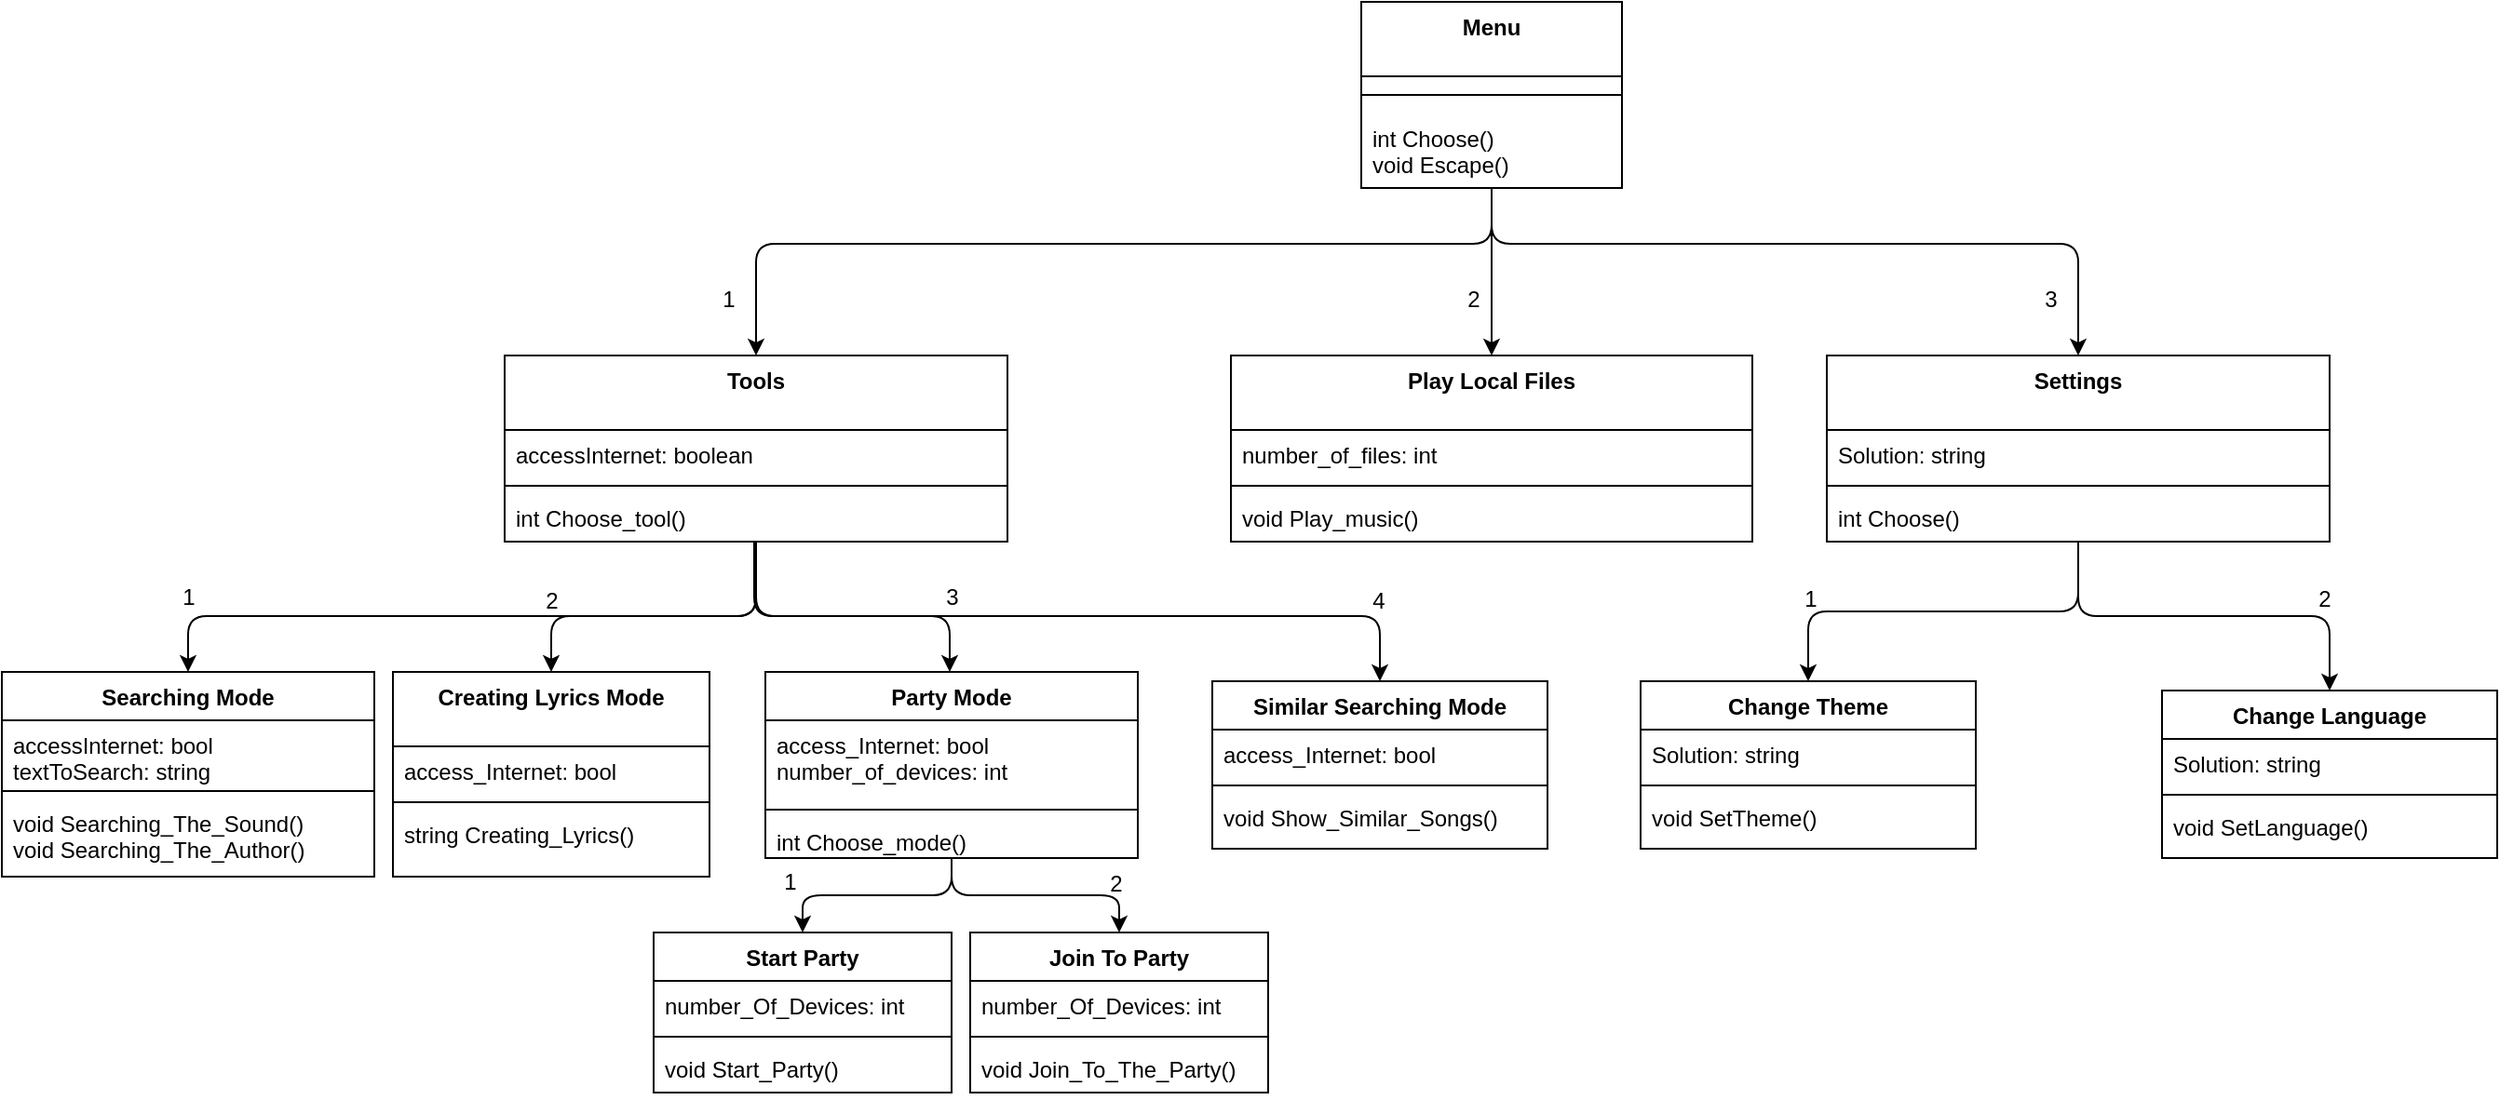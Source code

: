 <mxfile version="17.4.0" type="github">
  <diagram id="C5RBs43oDa-KdzZeNtuy" name="Page-1">
    <mxGraphModel dx="2105" dy="611" grid="1" gridSize="10" guides="1" tooltips="1" connect="1" arrows="1" fold="1" page="1" pageScale="1" pageWidth="827" pageHeight="1169" math="0" shadow="0">
      <root>
        <mxCell id="WIyWlLk6GJQsqaUBKTNV-0" />
        <mxCell id="WIyWlLk6GJQsqaUBKTNV-1" parent="WIyWlLk6GJQsqaUBKTNV-0" />
        <mxCell id="SjC82yO2K8FWHGtNP7TR-21" style="edgeStyle=orthogonalEdgeStyle;rounded=1;sketch=0;orthogonalLoop=1;jettySize=auto;html=1;entryX=0.5;entryY=0;entryDx=0;entryDy=0;" edge="1" parent="WIyWlLk6GJQsqaUBKTNV-1" source="Bt7MNoxX4kMA5P5jyk8v-60" target="Bt7MNoxX4kMA5P5jyk8v-68">
          <mxGeometry relative="1" as="geometry" />
        </mxCell>
        <mxCell id="SjC82yO2K8FWHGtNP7TR-22" style="edgeStyle=orthogonalEdgeStyle;rounded=1;sketch=0;orthogonalLoop=1;jettySize=auto;html=1;entryX=0.5;entryY=0;entryDx=0;entryDy=0;" edge="1" parent="WIyWlLk6GJQsqaUBKTNV-1" source="Bt7MNoxX4kMA5P5jyk8v-60" target="Bt7MNoxX4kMA5P5jyk8v-64">
          <mxGeometry relative="1" as="geometry" />
        </mxCell>
        <mxCell id="Bt7MNoxX4kMA5P5jyk8v-60" value="Party Mode" style="swimlane;fontStyle=1;align=center;verticalAlign=top;childLayout=stackLayout;horizontal=1;startSize=26;horizontalStack=0;resizeParent=1;resizeParentMax=0;resizeLast=0;collapsible=1;marginBottom=0;" parent="WIyWlLk6GJQsqaUBKTNV-1" vertex="1">
          <mxGeometry x="-330" y="430" width="200" height="100" as="geometry" />
        </mxCell>
        <mxCell id="Bt7MNoxX4kMA5P5jyk8v-61" value="access_Internet: bool&#xa;number_of_devices: int" style="text;strokeColor=none;fillColor=none;align=left;verticalAlign=top;spacingLeft=4;spacingRight=4;overflow=hidden;rotatable=0;points=[[0,0.5],[1,0.5]];portConstraint=eastwest;" parent="Bt7MNoxX4kMA5P5jyk8v-60" vertex="1">
          <mxGeometry y="26" width="200" height="44" as="geometry" />
        </mxCell>
        <mxCell id="Bt7MNoxX4kMA5P5jyk8v-62" value="" style="line;strokeWidth=1;fillColor=none;align=left;verticalAlign=middle;spacingTop=-1;spacingLeft=3;spacingRight=3;rotatable=0;labelPosition=right;points=[];portConstraint=eastwest;" parent="Bt7MNoxX4kMA5P5jyk8v-60" vertex="1">
          <mxGeometry y="70" width="200" height="8" as="geometry" />
        </mxCell>
        <mxCell id="Bt7MNoxX4kMA5P5jyk8v-63" value="int Choose_mode()" style="text;strokeColor=none;fillColor=none;align=left;verticalAlign=top;spacingLeft=4;spacingRight=4;overflow=hidden;rotatable=0;points=[[0,0.5],[1,0.5]];portConstraint=eastwest;" parent="Bt7MNoxX4kMA5P5jyk8v-60" vertex="1">
          <mxGeometry y="78" width="200" height="22" as="geometry" />
        </mxCell>
        <mxCell id="Bt7MNoxX4kMA5P5jyk8v-64" value="Start Party" style="swimlane;fontStyle=1;align=center;verticalAlign=top;childLayout=stackLayout;horizontal=1;startSize=26;horizontalStack=0;resizeParent=1;resizeParentMax=0;resizeLast=0;collapsible=1;marginBottom=0;" parent="WIyWlLk6GJQsqaUBKTNV-1" vertex="1">
          <mxGeometry x="-390" y="570" width="160" height="86" as="geometry" />
        </mxCell>
        <mxCell id="Bt7MNoxX4kMA5P5jyk8v-65" value="number_Of_Devices: int" style="text;strokeColor=none;fillColor=none;align=left;verticalAlign=top;spacingLeft=4;spacingRight=4;overflow=hidden;rotatable=0;points=[[0,0.5],[1,0.5]];portConstraint=eastwest;" parent="Bt7MNoxX4kMA5P5jyk8v-64" vertex="1">
          <mxGeometry y="26" width="160" height="26" as="geometry" />
        </mxCell>
        <mxCell id="Bt7MNoxX4kMA5P5jyk8v-66" value="" style="line;strokeWidth=1;fillColor=none;align=left;verticalAlign=middle;spacingTop=-1;spacingLeft=3;spacingRight=3;rotatable=0;labelPosition=right;points=[];portConstraint=eastwest;" parent="Bt7MNoxX4kMA5P5jyk8v-64" vertex="1">
          <mxGeometry y="52" width="160" height="8" as="geometry" />
        </mxCell>
        <mxCell id="Bt7MNoxX4kMA5P5jyk8v-67" value="void Start_Party()" style="text;strokeColor=none;fillColor=none;align=left;verticalAlign=top;spacingLeft=4;spacingRight=4;overflow=hidden;rotatable=0;points=[[0,0.5],[1,0.5]];portConstraint=eastwest;" parent="Bt7MNoxX4kMA5P5jyk8v-64" vertex="1">
          <mxGeometry y="60" width="160" height="26" as="geometry" />
        </mxCell>
        <mxCell id="Bt7MNoxX4kMA5P5jyk8v-68" value="Join To Party" style="swimlane;fontStyle=1;align=center;verticalAlign=top;childLayout=stackLayout;horizontal=1;startSize=26;horizontalStack=0;resizeParent=1;resizeParentMax=0;resizeLast=0;collapsible=1;marginBottom=0;" parent="WIyWlLk6GJQsqaUBKTNV-1" vertex="1">
          <mxGeometry x="-220" y="570" width="160" height="86" as="geometry" />
        </mxCell>
        <mxCell id="Bt7MNoxX4kMA5P5jyk8v-69" value="number_Of_Devices: int" style="text;strokeColor=none;fillColor=none;align=left;verticalAlign=top;spacingLeft=4;spacingRight=4;overflow=hidden;rotatable=0;points=[[0,0.5],[1,0.5]];portConstraint=eastwest;" parent="Bt7MNoxX4kMA5P5jyk8v-68" vertex="1">
          <mxGeometry y="26" width="160" height="26" as="geometry" />
        </mxCell>
        <mxCell id="Bt7MNoxX4kMA5P5jyk8v-70" value="" style="line;strokeWidth=1;fillColor=none;align=left;verticalAlign=middle;spacingTop=-1;spacingLeft=3;spacingRight=3;rotatable=0;labelPosition=right;points=[];portConstraint=eastwest;" parent="Bt7MNoxX4kMA5P5jyk8v-68" vertex="1">
          <mxGeometry y="52" width="160" height="8" as="geometry" />
        </mxCell>
        <mxCell id="Bt7MNoxX4kMA5P5jyk8v-71" value="void Join_To_The_Party()" style="text;strokeColor=none;fillColor=none;align=left;verticalAlign=top;spacingLeft=4;spacingRight=4;overflow=hidden;rotatable=0;points=[[0,0.5],[1,0.5]];portConstraint=eastwest;" parent="Bt7MNoxX4kMA5P5jyk8v-68" vertex="1">
          <mxGeometry y="60" width="160" height="26" as="geometry" />
        </mxCell>
        <mxCell id="Bt7MNoxX4kMA5P5jyk8v-73" value="Searching Mode" style="swimlane;fontStyle=1;align=center;verticalAlign=top;childLayout=stackLayout;horizontal=1;startSize=26;horizontalStack=0;resizeParent=1;resizeParentMax=0;resizeLast=0;collapsible=1;marginBottom=0;" parent="WIyWlLk6GJQsqaUBKTNV-1" vertex="1">
          <mxGeometry x="-740" y="430" width="200" height="110" as="geometry" />
        </mxCell>
        <mxCell id="Bt7MNoxX4kMA5P5jyk8v-74" value="accessInternet: bool&#xa;textToSearch: string" style="text;strokeColor=none;fillColor=none;align=left;verticalAlign=top;spacingLeft=4;spacingRight=4;overflow=hidden;rotatable=0;points=[[0,0.5],[1,0.5]];portConstraint=eastwest;" parent="Bt7MNoxX4kMA5P5jyk8v-73" vertex="1">
          <mxGeometry y="26" width="200" height="34" as="geometry" />
        </mxCell>
        <mxCell id="Bt7MNoxX4kMA5P5jyk8v-75" value="" style="line;strokeWidth=1;fillColor=none;align=left;verticalAlign=middle;spacingTop=-1;spacingLeft=3;spacingRight=3;rotatable=0;labelPosition=right;points=[];portConstraint=eastwest;" parent="Bt7MNoxX4kMA5P5jyk8v-73" vertex="1">
          <mxGeometry y="60" width="200" height="8" as="geometry" />
        </mxCell>
        <mxCell id="Bt7MNoxX4kMA5P5jyk8v-76" value="void Searching_The_Sound()&#xa;void Searching_The_Author()" style="text;strokeColor=none;fillColor=none;align=left;verticalAlign=top;spacingLeft=4;spacingRight=4;overflow=hidden;rotatable=0;points=[[0,0.5],[1,0.5]];portConstraint=eastwest;" parent="Bt7MNoxX4kMA5P5jyk8v-73" vertex="1">
          <mxGeometry y="68" width="200" height="42" as="geometry" />
        </mxCell>
        <mxCell id="Bt7MNoxX4kMA5P5jyk8v-78" value="Similar Searching Mode" style="swimlane;fontStyle=1;align=center;verticalAlign=top;childLayout=stackLayout;horizontal=1;startSize=26;horizontalStack=0;resizeParent=1;resizeParentMax=0;resizeLast=0;collapsible=1;marginBottom=0;" parent="WIyWlLk6GJQsqaUBKTNV-1" vertex="1">
          <mxGeometry x="-90" y="435" width="180" height="90" as="geometry" />
        </mxCell>
        <mxCell id="Bt7MNoxX4kMA5P5jyk8v-79" value="access_Internet: bool" style="text;strokeColor=none;fillColor=none;align=left;verticalAlign=top;spacingLeft=4;spacingRight=4;overflow=hidden;rotatable=0;points=[[0,0.5],[1,0.5]];portConstraint=eastwest;" parent="Bt7MNoxX4kMA5P5jyk8v-78" vertex="1">
          <mxGeometry y="26" width="180" height="26" as="geometry" />
        </mxCell>
        <mxCell id="Bt7MNoxX4kMA5P5jyk8v-80" value="" style="line;strokeWidth=1;fillColor=none;align=left;verticalAlign=middle;spacingTop=-1;spacingLeft=3;spacingRight=3;rotatable=0;labelPosition=right;points=[];portConstraint=eastwest;" parent="Bt7MNoxX4kMA5P5jyk8v-78" vertex="1">
          <mxGeometry y="52" width="180" height="8" as="geometry" />
        </mxCell>
        <mxCell id="Bt7MNoxX4kMA5P5jyk8v-81" value="void Show_Similar_Songs()" style="text;strokeColor=none;fillColor=none;align=left;verticalAlign=top;spacingLeft=4;spacingRight=4;overflow=hidden;rotatable=0;points=[[0,0.5],[1,0.5]];portConstraint=eastwest;" parent="Bt7MNoxX4kMA5P5jyk8v-78" vertex="1">
          <mxGeometry y="60" width="180" height="30" as="geometry" />
        </mxCell>
        <mxCell id="Bt7MNoxX4kMA5P5jyk8v-83" value="Creating Lyrics Mode" style="swimlane;fontStyle=1;align=center;verticalAlign=top;childLayout=stackLayout;horizontal=1;startSize=40;horizontalStack=0;resizeParent=1;resizeParentMax=0;resizeLast=0;collapsible=1;marginBottom=0;" parent="WIyWlLk6GJQsqaUBKTNV-1" vertex="1">
          <mxGeometry x="-530" y="430" width="170" height="110" as="geometry" />
        </mxCell>
        <mxCell id="Bt7MNoxX4kMA5P5jyk8v-84" value="access_Internet: bool" style="text;strokeColor=none;fillColor=none;align=left;verticalAlign=top;spacingLeft=4;spacingRight=4;overflow=hidden;rotatable=0;points=[[0,0.5],[1,0.5]];portConstraint=eastwest;" parent="Bt7MNoxX4kMA5P5jyk8v-83" vertex="1">
          <mxGeometry y="40" width="170" height="26" as="geometry" />
        </mxCell>
        <mxCell id="Bt7MNoxX4kMA5P5jyk8v-85" value="" style="line;strokeWidth=1;fillColor=none;align=left;verticalAlign=middle;spacingTop=-1;spacingLeft=3;spacingRight=3;rotatable=0;labelPosition=right;points=[];portConstraint=eastwest;" parent="Bt7MNoxX4kMA5P5jyk8v-83" vertex="1">
          <mxGeometry y="66" width="170" height="8" as="geometry" />
        </mxCell>
        <mxCell id="Bt7MNoxX4kMA5P5jyk8v-86" value="string Creating_Lyrics()" style="text;strokeColor=none;fillColor=none;align=left;verticalAlign=top;spacingLeft=4;spacingRight=4;overflow=hidden;rotatable=0;points=[[0,0.5],[1,0.5]];portConstraint=eastwest;" parent="Bt7MNoxX4kMA5P5jyk8v-83" vertex="1">
          <mxGeometry y="74" width="170" height="36" as="geometry" />
        </mxCell>
        <mxCell id="SjC82yO2K8FWHGtNP7TR-16" style="edgeStyle=orthogonalEdgeStyle;curved=0;rounded=1;sketch=0;orthogonalLoop=1;jettySize=auto;html=1;entryX=0.5;entryY=0;entryDx=0;entryDy=0;" edge="1" parent="WIyWlLk6GJQsqaUBKTNV-1" source="Bt7MNoxX4kMA5P5jyk8v-96" target="Bt7MNoxX4kMA5P5jyk8v-78">
          <mxGeometry relative="1" as="geometry">
            <Array as="points">
              <mxPoint x="-335" y="400" />
              <mxPoint y="400" />
            </Array>
          </mxGeometry>
        </mxCell>
        <mxCell id="SjC82yO2K8FWHGtNP7TR-17" style="edgeStyle=orthogonalEdgeStyle;curved=0;rounded=1;sketch=0;orthogonalLoop=1;jettySize=auto;html=1;entryX=0.5;entryY=0;entryDx=0;entryDy=0;" edge="1" parent="WIyWlLk6GJQsqaUBKTNV-1">
          <mxGeometry relative="1" as="geometry">
            <mxPoint x="-336" y="360.0" as="sourcePoint" />
            <mxPoint x="-231" y="430.0" as="targetPoint" />
            <Array as="points">
              <mxPoint x="-336" y="400" />
              <mxPoint x="-231" y="400" />
            </Array>
          </mxGeometry>
        </mxCell>
        <mxCell id="SjC82yO2K8FWHGtNP7TR-18" style="edgeStyle=orthogonalEdgeStyle;curved=0;rounded=1;sketch=0;orthogonalLoop=1;jettySize=auto;html=1;entryX=0.5;entryY=0;entryDx=0;entryDy=0;" edge="1" parent="WIyWlLk6GJQsqaUBKTNV-1" source="Bt7MNoxX4kMA5P5jyk8v-96" target="Bt7MNoxX4kMA5P5jyk8v-83">
          <mxGeometry relative="1" as="geometry">
            <Array as="points">
              <mxPoint x="-335" y="400" />
              <mxPoint x="-445" y="400" />
            </Array>
          </mxGeometry>
        </mxCell>
        <mxCell id="SjC82yO2K8FWHGtNP7TR-20" style="edgeStyle=orthogonalEdgeStyle;curved=0;rounded=1;sketch=0;orthogonalLoop=1;jettySize=auto;html=1;" edge="1" parent="WIyWlLk6GJQsqaUBKTNV-1" source="Bt7MNoxX4kMA5P5jyk8v-96" target="Bt7MNoxX4kMA5P5jyk8v-73">
          <mxGeometry relative="1" as="geometry">
            <Array as="points">
              <mxPoint x="-335" y="400" />
              <mxPoint x="-640" y="400" />
            </Array>
          </mxGeometry>
        </mxCell>
        <mxCell id="Bt7MNoxX4kMA5P5jyk8v-96" value="Tools" style="swimlane;fontStyle=1;align=center;verticalAlign=top;childLayout=stackLayout;horizontal=1;startSize=40;horizontalStack=0;resizeParent=1;resizeParentMax=0;resizeLast=0;collapsible=1;marginBottom=0;" parent="WIyWlLk6GJQsqaUBKTNV-1" vertex="1">
          <mxGeometry x="-470" y="260" width="270" height="100" as="geometry" />
        </mxCell>
        <mxCell id="Bt7MNoxX4kMA5P5jyk8v-97" value="accessInternet: boolean" style="text;strokeColor=none;fillColor=none;align=left;verticalAlign=top;spacingLeft=4;spacingRight=4;overflow=hidden;rotatable=0;points=[[0,0.5],[1,0.5]];portConstraint=eastwest;" parent="Bt7MNoxX4kMA5P5jyk8v-96" vertex="1">
          <mxGeometry y="40" width="270" height="26" as="geometry" />
        </mxCell>
        <mxCell id="Bt7MNoxX4kMA5P5jyk8v-98" value="" style="line;strokeWidth=1;fillColor=none;align=left;verticalAlign=middle;spacingTop=-1;spacingLeft=3;spacingRight=3;rotatable=0;labelPosition=right;points=[];portConstraint=eastwest;" parent="Bt7MNoxX4kMA5P5jyk8v-96" vertex="1">
          <mxGeometry y="66" width="270" height="8" as="geometry" />
        </mxCell>
        <mxCell id="Bt7MNoxX4kMA5P5jyk8v-99" value="int Choose_tool()" style="text;strokeColor=none;fillColor=none;align=left;verticalAlign=top;spacingLeft=4;spacingRight=4;overflow=hidden;rotatable=0;points=[[0,0.5],[1,0.5]];portConstraint=eastwest;" parent="Bt7MNoxX4kMA5P5jyk8v-96" vertex="1">
          <mxGeometry y="74" width="270" height="26" as="geometry" />
        </mxCell>
        <mxCell id="Bt7MNoxX4kMA5P5jyk8v-101" value="Play Local Files" style="swimlane;fontStyle=1;align=center;verticalAlign=top;childLayout=stackLayout;horizontal=1;startSize=40;horizontalStack=0;resizeParent=1;resizeParentMax=0;resizeLast=0;collapsible=1;marginBottom=0;" parent="WIyWlLk6GJQsqaUBKTNV-1" vertex="1">
          <mxGeometry x="-80" y="260" width="280" height="100" as="geometry">
            <mxRectangle x="-80" y="260" width="120" height="40" as="alternateBounds" />
          </mxGeometry>
        </mxCell>
        <mxCell id="Bt7MNoxX4kMA5P5jyk8v-102" value="number_of_files: int" style="text;strokeColor=none;fillColor=none;align=left;verticalAlign=top;spacingLeft=4;spacingRight=4;overflow=hidden;rotatable=0;points=[[0,0.5],[1,0.5]];portConstraint=eastwest;" parent="Bt7MNoxX4kMA5P5jyk8v-101" vertex="1">
          <mxGeometry y="40" width="280" height="26" as="geometry" />
        </mxCell>
        <mxCell id="Bt7MNoxX4kMA5P5jyk8v-103" value="" style="line;strokeWidth=1;fillColor=none;align=left;verticalAlign=middle;spacingTop=-1;spacingLeft=3;spacingRight=3;rotatable=0;labelPosition=right;points=[];portConstraint=eastwest;" parent="Bt7MNoxX4kMA5P5jyk8v-101" vertex="1">
          <mxGeometry y="66" width="280" height="8" as="geometry" />
        </mxCell>
        <mxCell id="Bt7MNoxX4kMA5P5jyk8v-104" value="void Play_music()&#xa;&#xa;&#xa;" style="text;strokeColor=none;fillColor=none;align=left;verticalAlign=top;spacingLeft=4;spacingRight=4;overflow=hidden;rotatable=0;points=[[0,0.5],[1,0.5]];portConstraint=eastwest;" parent="Bt7MNoxX4kMA5P5jyk8v-101" vertex="1">
          <mxGeometry y="74" width="280" height="26" as="geometry" />
        </mxCell>
        <mxCell id="SjC82yO2K8FWHGtNP7TR-12" style="edgeStyle=orthogonalEdgeStyle;curved=0;rounded=1;sketch=0;orthogonalLoop=1;jettySize=auto;html=1;entryX=0.5;entryY=0;entryDx=0;entryDy=0;" edge="1" parent="WIyWlLk6GJQsqaUBKTNV-1" source="Bt7MNoxX4kMA5P5jyk8v-106" target="Bt7MNoxX4kMA5P5jyk8v-116">
          <mxGeometry relative="1" as="geometry">
            <Array as="points">
              <mxPoint x="60" y="200" />
              <mxPoint x="375" y="200" />
            </Array>
          </mxGeometry>
        </mxCell>
        <mxCell id="SjC82yO2K8FWHGtNP7TR-13" style="edgeStyle=orthogonalEdgeStyle;curved=0;rounded=1;sketch=0;orthogonalLoop=1;jettySize=auto;html=1;entryX=0.5;entryY=0;entryDx=0;entryDy=0;" edge="1" parent="WIyWlLk6GJQsqaUBKTNV-1" source="Bt7MNoxX4kMA5P5jyk8v-106" target="Bt7MNoxX4kMA5P5jyk8v-96">
          <mxGeometry relative="1" as="geometry">
            <Array as="points">
              <mxPoint x="60" y="200" />
              <mxPoint x="-335" y="200" />
            </Array>
          </mxGeometry>
        </mxCell>
        <mxCell id="SjC82yO2K8FWHGtNP7TR-23" style="edgeStyle=orthogonalEdgeStyle;rounded=1;sketch=0;orthogonalLoop=1;jettySize=auto;html=1;entryX=0.5;entryY=0;entryDx=0;entryDy=0;" edge="1" parent="WIyWlLk6GJQsqaUBKTNV-1" source="Bt7MNoxX4kMA5P5jyk8v-106" target="Bt7MNoxX4kMA5P5jyk8v-101">
          <mxGeometry relative="1" as="geometry" />
        </mxCell>
        <mxCell id="Bt7MNoxX4kMA5P5jyk8v-106" value="Menu" style="swimlane;fontStyle=1;align=center;verticalAlign=top;childLayout=stackLayout;horizontal=1;startSize=40;horizontalStack=0;resizeParent=1;resizeParentMax=0;resizeLast=0;collapsible=1;marginBottom=0;" parent="WIyWlLk6GJQsqaUBKTNV-1" vertex="1">
          <mxGeometry x="-10" y="70" width="140" height="100" as="geometry">
            <mxRectangle x="-10" y="70" width="60" height="40" as="alternateBounds" />
          </mxGeometry>
        </mxCell>
        <mxCell id="Bt7MNoxX4kMA5P5jyk8v-108" value="" style="line;strokeWidth=1;fillColor=none;align=left;verticalAlign=middle;spacingTop=-1;spacingLeft=3;spacingRight=3;rotatable=0;labelPosition=right;points=[];portConstraint=eastwest;" parent="Bt7MNoxX4kMA5P5jyk8v-106" vertex="1">
          <mxGeometry y="40" width="140" height="20" as="geometry" />
        </mxCell>
        <mxCell id="Bt7MNoxX4kMA5P5jyk8v-109" value="int Choose()&#xa;void Escape()" style="text;strokeColor=none;fillColor=none;align=left;verticalAlign=top;spacingLeft=4;spacingRight=4;overflow=hidden;rotatable=0;points=[[0,0.5],[1,0.5]];portConstraint=eastwest;" parent="Bt7MNoxX4kMA5P5jyk8v-106" vertex="1">
          <mxGeometry y="60" width="140" height="40" as="geometry" />
        </mxCell>
        <mxCell id="SjC82yO2K8FWHGtNP7TR-10" style="edgeStyle=orthogonalEdgeStyle;curved=0;rounded=1;sketch=0;orthogonalLoop=1;jettySize=auto;html=1;" edge="1" parent="WIyWlLk6GJQsqaUBKTNV-1" source="Bt7MNoxX4kMA5P5jyk8v-116" target="Bt7MNoxX4kMA5P5jyk8v-124">
          <mxGeometry relative="1" as="geometry" />
        </mxCell>
        <mxCell id="SjC82yO2K8FWHGtNP7TR-11" style="edgeStyle=orthogonalEdgeStyle;curved=0;rounded=1;sketch=0;orthogonalLoop=1;jettySize=auto;html=1;entryX=0.5;entryY=0;entryDx=0;entryDy=0;" edge="1" parent="WIyWlLk6GJQsqaUBKTNV-1" source="Bt7MNoxX4kMA5P5jyk8v-116" target="Bt7MNoxX4kMA5P5jyk8v-120">
          <mxGeometry relative="1" as="geometry" />
        </mxCell>
        <mxCell id="Bt7MNoxX4kMA5P5jyk8v-116" value="Settings" style="swimlane;fontStyle=1;align=center;verticalAlign=top;childLayout=stackLayout;horizontal=1;startSize=40;horizontalStack=0;resizeParent=1;resizeParentMax=0;resizeLast=0;collapsible=1;marginBottom=0;" parent="WIyWlLk6GJQsqaUBKTNV-1" vertex="1">
          <mxGeometry x="240" y="260" width="270" height="100" as="geometry" />
        </mxCell>
        <mxCell id="Bt7MNoxX4kMA5P5jyk8v-117" value="Solution: string" style="text;strokeColor=none;fillColor=none;align=left;verticalAlign=top;spacingLeft=4;spacingRight=4;overflow=hidden;rotatable=0;points=[[0,0.5],[1,0.5]];portConstraint=eastwest;" parent="Bt7MNoxX4kMA5P5jyk8v-116" vertex="1">
          <mxGeometry y="40" width="270" height="26" as="geometry" />
        </mxCell>
        <mxCell id="Bt7MNoxX4kMA5P5jyk8v-118" value="" style="line;strokeWidth=1;fillColor=none;align=left;verticalAlign=middle;spacingTop=-1;spacingLeft=3;spacingRight=3;rotatable=0;labelPosition=right;points=[];portConstraint=eastwest;" parent="Bt7MNoxX4kMA5P5jyk8v-116" vertex="1">
          <mxGeometry y="66" width="270" height="8" as="geometry" />
        </mxCell>
        <mxCell id="Bt7MNoxX4kMA5P5jyk8v-119" value="int Choose()" style="text;strokeColor=none;fillColor=none;align=left;verticalAlign=top;spacingLeft=4;spacingRight=4;overflow=hidden;rotatable=0;points=[[0,0.5],[1,0.5]];portConstraint=eastwest;" parent="Bt7MNoxX4kMA5P5jyk8v-116" vertex="1">
          <mxGeometry y="74" width="270" height="26" as="geometry" />
        </mxCell>
        <mxCell id="Bt7MNoxX4kMA5P5jyk8v-120" value="Change Theme" style="swimlane;fontStyle=1;align=center;verticalAlign=top;childLayout=stackLayout;horizontal=1;startSize=26;horizontalStack=0;resizeParent=1;resizeParentMax=0;resizeLast=0;collapsible=1;marginBottom=0;" parent="WIyWlLk6GJQsqaUBKTNV-1" vertex="1">
          <mxGeometry x="140" y="435" width="180" height="90" as="geometry" />
        </mxCell>
        <mxCell id="Bt7MNoxX4kMA5P5jyk8v-121" value="Solution: string" style="text;strokeColor=none;fillColor=none;align=left;verticalAlign=top;spacingLeft=4;spacingRight=4;overflow=hidden;rotatable=0;points=[[0,0.5],[1,0.5]];portConstraint=eastwest;" parent="Bt7MNoxX4kMA5P5jyk8v-120" vertex="1">
          <mxGeometry y="26" width="180" height="26" as="geometry" />
        </mxCell>
        <mxCell id="Bt7MNoxX4kMA5P5jyk8v-122" value="" style="line;strokeWidth=1;fillColor=none;align=left;verticalAlign=middle;spacingTop=-1;spacingLeft=3;spacingRight=3;rotatable=0;labelPosition=right;points=[];portConstraint=eastwest;" parent="Bt7MNoxX4kMA5P5jyk8v-120" vertex="1">
          <mxGeometry y="52" width="180" height="8" as="geometry" />
        </mxCell>
        <mxCell id="Bt7MNoxX4kMA5P5jyk8v-123" value="void SetTheme()" style="text;strokeColor=none;fillColor=none;align=left;verticalAlign=top;spacingLeft=4;spacingRight=4;overflow=hidden;rotatable=0;points=[[0,0.5],[1,0.5]];portConstraint=eastwest;" parent="Bt7MNoxX4kMA5P5jyk8v-120" vertex="1">
          <mxGeometry y="60" width="180" height="30" as="geometry" />
        </mxCell>
        <mxCell id="Bt7MNoxX4kMA5P5jyk8v-124" value="Change Language" style="swimlane;fontStyle=1;align=center;verticalAlign=top;childLayout=stackLayout;horizontal=1;startSize=26;horizontalStack=0;resizeParent=1;resizeParentMax=0;resizeLast=0;collapsible=1;marginBottom=0;" parent="WIyWlLk6GJQsqaUBKTNV-1" vertex="1">
          <mxGeometry x="420" y="440" width="180" height="90" as="geometry" />
        </mxCell>
        <mxCell id="Bt7MNoxX4kMA5P5jyk8v-125" value="Solution: string" style="text;strokeColor=none;fillColor=none;align=left;verticalAlign=top;spacingLeft=4;spacingRight=4;overflow=hidden;rotatable=0;points=[[0,0.5],[1,0.5]];portConstraint=eastwest;" parent="Bt7MNoxX4kMA5P5jyk8v-124" vertex="1">
          <mxGeometry y="26" width="180" height="26" as="geometry" />
        </mxCell>
        <mxCell id="Bt7MNoxX4kMA5P5jyk8v-126" value="" style="line;strokeWidth=1;fillColor=none;align=left;verticalAlign=middle;spacingTop=-1;spacingLeft=3;spacingRight=3;rotatable=0;labelPosition=right;points=[];portConstraint=eastwest;" parent="Bt7MNoxX4kMA5P5jyk8v-124" vertex="1">
          <mxGeometry y="52" width="180" height="8" as="geometry" />
        </mxCell>
        <mxCell id="Bt7MNoxX4kMA5P5jyk8v-127" value="void SetLanguage()" style="text;strokeColor=none;fillColor=none;align=left;verticalAlign=top;spacingLeft=4;spacingRight=4;overflow=hidden;rotatable=0;points=[[0,0.5],[1,0.5]];portConstraint=eastwest;" parent="Bt7MNoxX4kMA5P5jyk8v-124" vertex="1">
          <mxGeometry y="60" width="180" height="30" as="geometry" />
        </mxCell>
        <mxCell id="SjC82yO2K8FWHGtNP7TR-0" value="1" style="text;html=1;align=center;verticalAlign=middle;resizable=0;points=[];autosize=1;strokeColor=none;fillColor=none;" vertex="1" parent="WIyWlLk6GJQsqaUBKTNV-1">
          <mxGeometry x="-360" y="220" width="20" height="20" as="geometry" />
        </mxCell>
        <mxCell id="SjC82yO2K8FWHGtNP7TR-1" value="2" style="text;html=1;align=center;verticalAlign=middle;resizable=0;points=[];autosize=1;strokeColor=none;fillColor=none;" vertex="1" parent="WIyWlLk6GJQsqaUBKTNV-1">
          <mxGeometry x="40" y="220" width="20" height="20" as="geometry" />
        </mxCell>
        <mxCell id="SjC82yO2K8FWHGtNP7TR-2" value="3" style="text;html=1;align=center;verticalAlign=middle;resizable=0;points=[];autosize=1;strokeColor=none;fillColor=none;" vertex="1" parent="WIyWlLk6GJQsqaUBKTNV-1">
          <mxGeometry x="350" y="220" width="20" height="20" as="geometry" />
        </mxCell>
        <mxCell id="SjC82yO2K8FWHGtNP7TR-3" value="2" style="text;html=1;align=center;verticalAlign=middle;resizable=0;points=[];autosize=1;strokeColor=none;fillColor=none;" vertex="1" parent="WIyWlLk6GJQsqaUBKTNV-1">
          <mxGeometry x="-455" y="382" width="20" height="20" as="geometry" />
        </mxCell>
        <mxCell id="SjC82yO2K8FWHGtNP7TR-4" value="1" style="text;html=1;align=center;verticalAlign=middle;resizable=0;points=[];autosize=1;strokeColor=none;fillColor=none;" vertex="1" parent="WIyWlLk6GJQsqaUBKTNV-1">
          <mxGeometry x="-650" y="380" width="20" height="20" as="geometry" />
        </mxCell>
        <mxCell id="SjC82yO2K8FWHGtNP7TR-6" value="3" style="text;html=1;align=center;verticalAlign=middle;resizable=0;points=[];autosize=1;strokeColor=none;fillColor=none;" vertex="1" parent="WIyWlLk6GJQsqaUBKTNV-1">
          <mxGeometry x="-240" y="380" width="20" height="20" as="geometry" />
        </mxCell>
        <mxCell id="SjC82yO2K8FWHGtNP7TR-7" value="4" style="text;html=1;align=center;verticalAlign=middle;resizable=0;points=[];autosize=1;strokeColor=none;fillColor=none;" vertex="1" parent="WIyWlLk6GJQsqaUBKTNV-1">
          <mxGeometry x="-11" y="382" width="20" height="20" as="geometry" />
        </mxCell>
        <mxCell id="SjC82yO2K8FWHGtNP7TR-8" value="2" style="text;html=1;align=center;verticalAlign=middle;resizable=0;points=[];autosize=1;strokeColor=none;fillColor=none;" vertex="1" parent="WIyWlLk6GJQsqaUBKTNV-1">
          <mxGeometry x="-152" y="534" width="20" height="20" as="geometry" />
        </mxCell>
        <mxCell id="SjC82yO2K8FWHGtNP7TR-9" value="1" style="text;html=1;align=center;verticalAlign=middle;resizable=0;points=[];autosize=1;strokeColor=none;fillColor=none;" vertex="1" parent="WIyWlLk6GJQsqaUBKTNV-1">
          <mxGeometry x="-327" y="533" width="20" height="20" as="geometry" />
        </mxCell>
        <mxCell id="SjC82yO2K8FWHGtNP7TR-14" value="1" style="text;html=1;align=center;verticalAlign=middle;resizable=0;points=[];autosize=1;strokeColor=none;fillColor=none;" vertex="1" parent="WIyWlLk6GJQsqaUBKTNV-1">
          <mxGeometry x="221" y="381" width="20" height="20" as="geometry" />
        </mxCell>
        <mxCell id="SjC82yO2K8FWHGtNP7TR-15" value="2" style="text;html=1;align=center;verticalAlign=middle;resizable=0;points=[];autosize=1;strokeColor=none;fillColor=none;" vertex="1" parent="WIyWlLk6GJQsqaUBKTNV-1">
          <mxGeometry x="497" y="381" width="20" height="20" as="geometry" />
        </mxCell>
      </root>
    </mxGraphModel>
  </diagram>
</mxfile>
